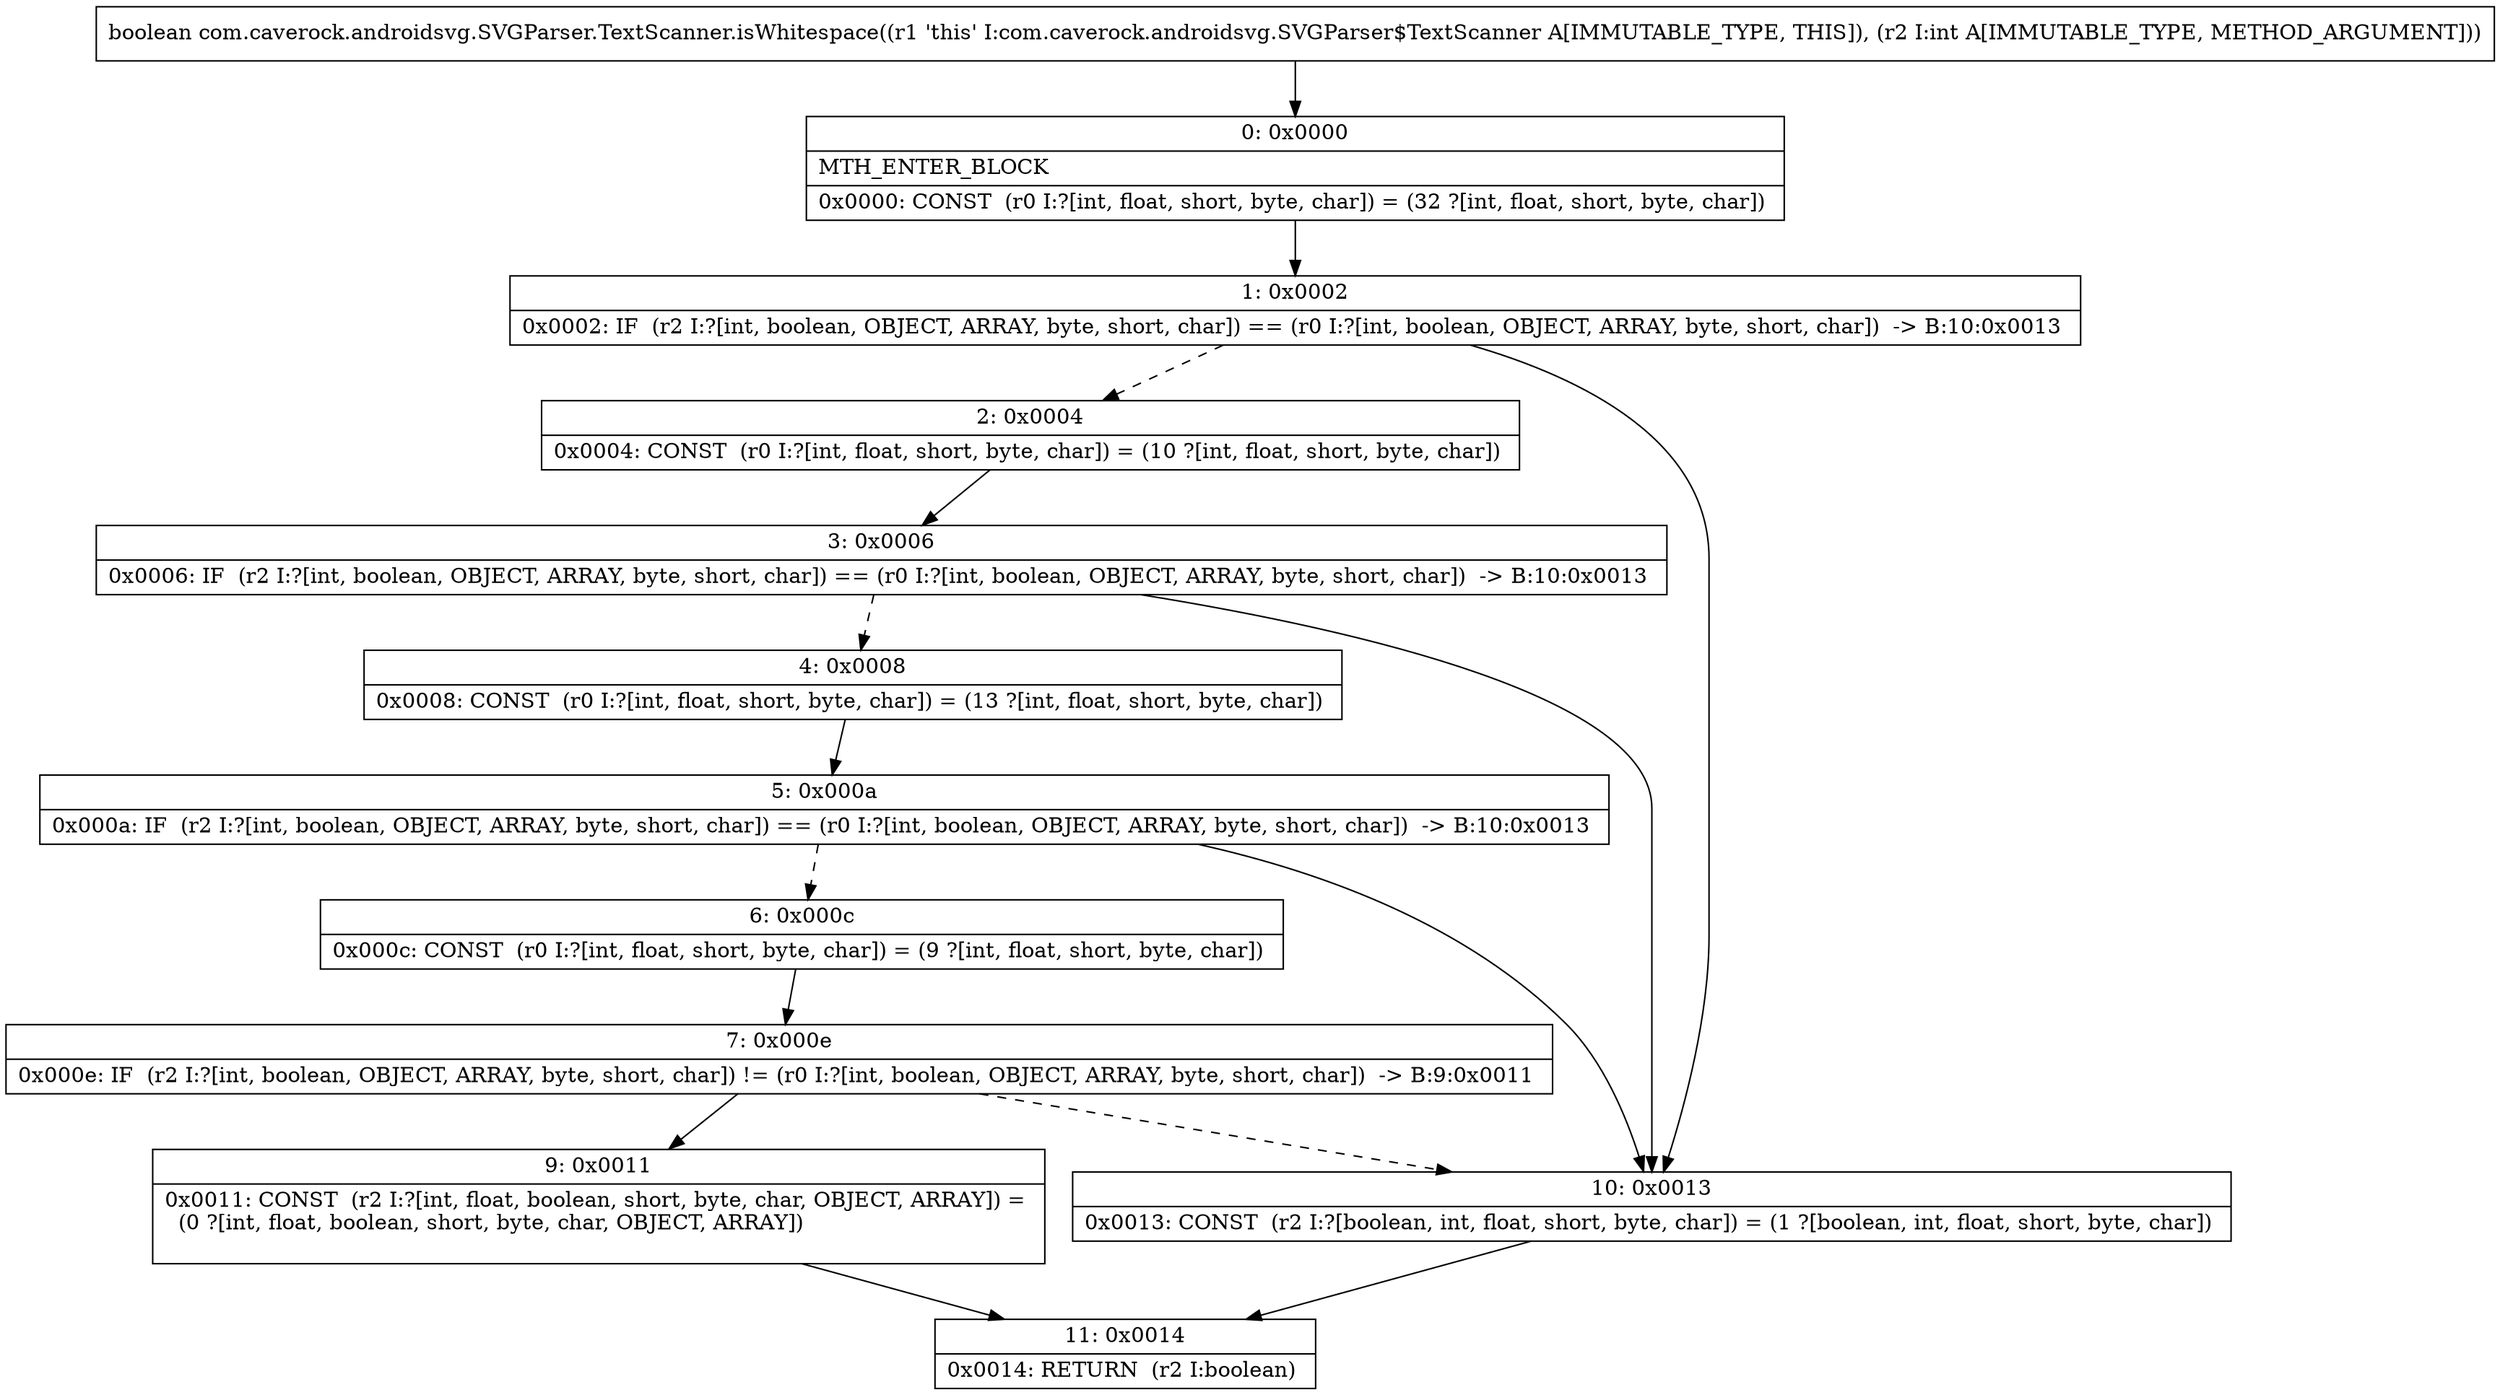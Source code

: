 digraph "CFG forcom.caverock.androidsvg.SVGParser.TextScanner.isWhitespace(I)Z" {
Node_0 [shape=record,label="{0\:\ 0x0000|MTH_ENTER_BLOCK\l|0x0000: CONST  (r0 I:?[int, float, short, byte, char]) = (32 ?[int, float, short, byte, char]) \l}"];
Node_1 [shape=record,label="{1\:\ 0x0002|0x0002: IF  (r2 I:?[int, boolean, OBJECT, ARRAY, byte, short, char]) == (r0 I:?[int, boolean, OBJECT, ARRAY, byte, short, char])  \-\> B:10:0x0013 \l}"];
Node_2 [shape=record,label="{2\:\ 0x0004|0x0004: CONST  (r0 I:?[int, float, short, byte, char]) = (10 ?[int, float, short, byte, char]) \l}"];
Node_3 [shape=record,label="{3\:\ 0x0006|0x0006: IF  (r2 I:?[int, boolean, OBJECT, ARRAY, byte, short, char]) == (r0 I:?[int, boolean, OBJECT, ARRAY, byte, short, char])  \-\> B:10:0x0013 \l}"];
Node_4 [shape=record,label="{4\:\ 0x0008|0x0008: CONST  (r0 I:?[int, float, short, byte, char]) = (13 ?[int, float, short, byte, char]) \l}"];
Node_5 [shape=record,label="{5\:\ 0x000a|0x000a: IF  (r2 I:?[int, boolean, OBJECT, ARRAY, byte, short, char]) == (r0 I:?[int, boolean, OBJECT, ARRAY, byte, short, char])  \-\> B:10:0x0013 \l}"];
Node_6 [shape=record,label="{6\:\ 0x000c|0x000c: CONST  (r0 I:?[int, float, short, byte, char]) = (9 ?[int, float, short, byte, char]) \l}"];
Node_7 [shape=record,label="{7\:\ 0x000e|0x000e: IF  (r2 I:?[int, boolean, OBJECT, ARRAY, byte, short, char]) != (r0 I:?[int, boolean, OBJECT, ARRAY, byte, short, char])  \-\> B:9:0x0011 \l}"];
Node_9 [shape=record,label="{9\:\ 0x0011|0x0011: CONST  (r2 I:?[int, float, boolean, short, byte, char, OBJECT, ARRAY]) = \l  (0 ?[int, float, boolean, short, byte, char, OBJECT, ARRAY])\l \l}"];
Node_10 [shape=record,label="{10\:\ 0x0013|0x0013: CONST  (r2 I:?[boolean, int, float, short, byte, char]) = (1 ?[boolean, int, float, short, byte, char]) \l}"];
Node_11 [shape=record,label="{11\:\ 0x0014|0x0014: RETURN  (r2 I:boolean) \l}"];
MethodNode[shape=record,label="{boolean com.caverock.androidsvg.SVGParser.TextScanner.isWhitespace((r1 'this' I:com.caverock.androidsvg.SVGParser$TextScanner A[IMMUTABLE_TYPE, THIS]), (r2 I:int A[IMMUTABLE_TYPE, METHOD_ARGUMENT])) }"];
MethodNode -> Node_0;
Node_0 -> Node_1;
Node_1 -> Node_2[style=dashed];
Node_1 -> Node_10;
Node_2 -> Node_3;
Node_3 -> Node_4[style=dashed];
Node_3 -> Node_10;
Node_4 -> Node_5;
Node_5 -> Node_6[style=dashed];
Node_5 -> Node_10;
Node_6 -> Node_7;
Node_7 -> Node_9;
Node_7 -> Node_10[style=dashed];
Node_9 -> Node_11;
Node_10 -> Node_11;
}

